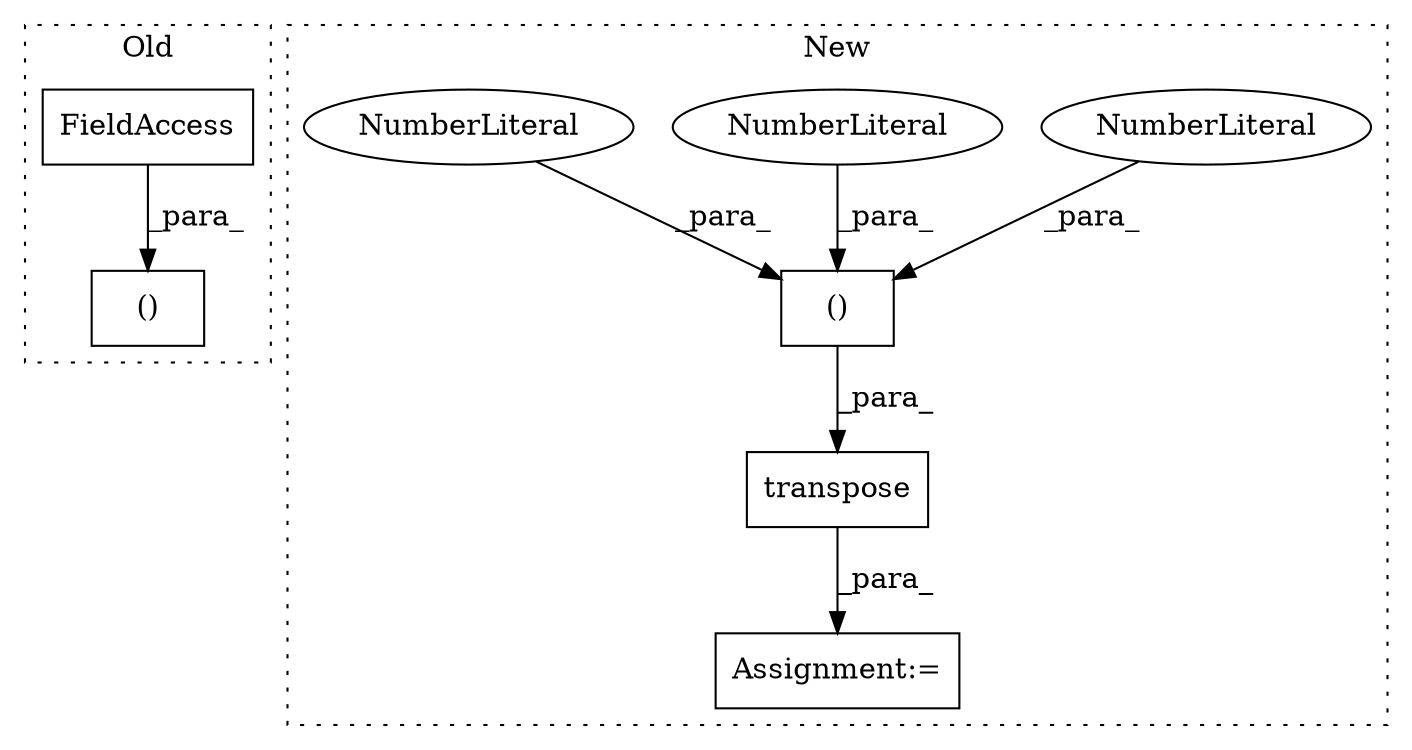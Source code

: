 digraph G {
subgraph cluster0 {
1 [label="()" a="106" s="3881" l="68" shape="box"];
8 [label="FieldAccess" a="22" s="3881" l="10" shape="box"];
label = "Old";
style="dotted";
}
subgraph cluster1 {
2 [label="transpose" a="32" s="3291,3367" l="19,2" shape="box"];
3 [label="()" a="106" s="3310" l="57" shape="box"];
4 [label="NumberLiteral" a="34" s="3310" l="1" shape="ellipse"];
5 [label="NumberLiteral" a="34" s="3324" l="1" shape="ellipse"];
6 [label="NumberLiteral" a="34" s="3366" l="1" shape="ellipse"];
7 [label="Assignment:=" a="7" s="3275" l="1" shape="box"];
label = "New";
style="dotted";
}
2 -> 7 [label="_para_"];
3 -> 2 [label="_para_"];
4 -> 3 [label="_para_"];
5 -> 3 [label="_para_"];
6 -> 3 [label="_para_"];
8 -> 1 [label="_para_"];
}